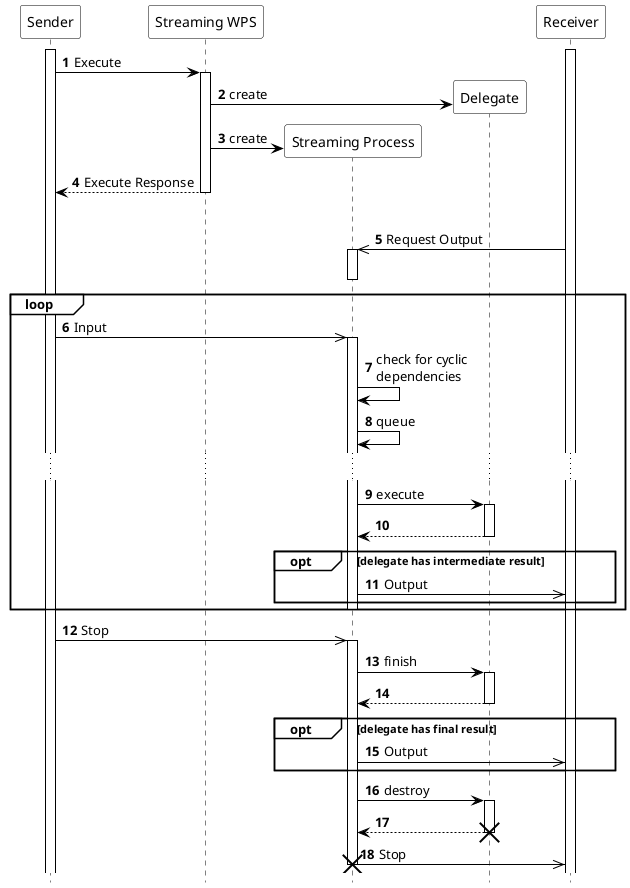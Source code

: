 @startuml
autonumber
hide footbox
skinparam defaultFontName "Linux Biolinum"
skinparam note {
	BackgroundColor white
	BorderColor black
}
skinparam sequence {
	ArrowColor black
	ActorBorderColor black
	LifeLineBorderColor black
	ParticipantBorderColor black
	BoxLineColor black
	ActorBackgroundColor wihte
	ParticipantBackgroundColor white
	GroupBackgroundColor white
	DividerBackgroundColor white
	BoxBackgroundColor white
}

participant "Sender" as sender
participant "Streaming WPS" as wps
participant "Streaming Process" as process
participant "Delegate" as delegate
participant "Receiver" as receiver

!define HTTP [#000]
!define WS [#000]

activate sender
activate receiver

sender -HTTP> wps: Execute
activate wps
create delegate
wps -> delegate: create
create process
wps -> process: create
sender <-HTTP- wps: Execute Response
deactivate wps

|||

receiver -WS>> process: Request Output
activate process
deactivate process

loop
	sender -WS>> process: Input
	activate process
	process -> process: check for cyclic\ndependencies

	process -> process: queue
	...

	process -> delegate: execute
	activate delegate
	process <-- delegate:
	deactivate delegate

	opt delegate has intermediate result
		process -WS>> receiver: Output
	end
	deactivate process

end

sender -WS>> process: Stop
activate process
process -> delegate: finish
activate delegate
process <-- delegate:
deactivate delegate
opt delegate has final result
	process -WS>> receiver: Output
end

process -> delegate: destroy
activate delegate
process <-- delegate
destroy delegate



process -WS>> receiver: Stop
destroy process
@enduml